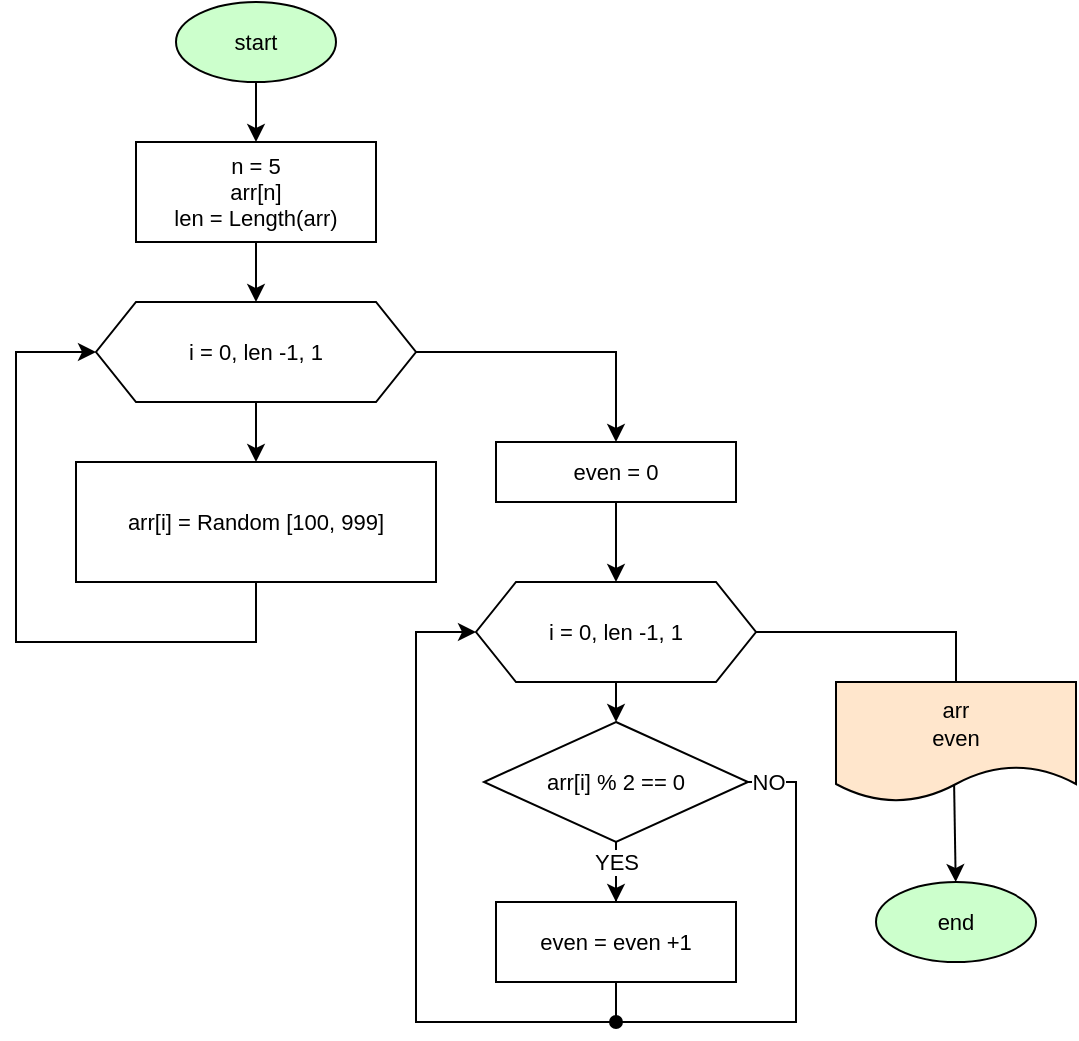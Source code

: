 <mxfile scale="1.2" border="0">
    <diagram id="Aivqml-ADPJbA_GyeIOO" name="Page-1">
        <mxGraphModel dx="1135" dy="551" grid="1" gridSize="10" guides="1" tooltips="1" connect="1" arrows="1" fold="1" page="1" pageScale="1" pageWidth="827" pageHeight="1169" background="#FFFFFF" math="0" shadow="0">
            <root>
                <mxCell id="0"/>
                <mxCell id="1" parent="0"/>
                <mxCell id="2" value="" style="edgeStyle=none;rounded=0;orthogonalLoop=1;jettySize=auto;html=1;fillColor=#FFFFFF;strokeColor=#000000;fontColor=#000000;labelBackgroundColor=none;" parent="1" source="3" target="5" edge="1">
                    <mxGeometry relative="1" as="geometry"/>
                </mxCell>
                <mxCell id="3" value="start" style="ellipse;whiteSpace=wrap;html=1;fillColor=#CCFFCC;strokeColor=#000000;fontColor=#000000;labelBackgroundColor=none;endArrow=classic;fontSize=11;rounded=0;" parent="1" vertex="1">
                    <mxGeometry x="260" y="60" width="80" height="40" as="geometry"/>
                </mxCell>
                <mxCell id="4" value="" style="edgeStyle=none;rounded=0;orthogonalLoop=1;jettySize=auto;html=1;fillColor=#FFFFFF;strokeColor=#000000;fontColor=#000000;labelBackgroundColor=none;" parent="1" source="5" target="8" edge="1">
                    <mxGeometry relative="1" as="geometry"/>
                </mxCell>
                <mxCell id="5" value="n = 5&lt;br&gt;arr[n]&lt;br&gt;len = Length(arr)" style="rounded=0;whiteSpace=wrap;html=1;fillColor=#FFFFFF;strokeColor=#000000;fontColor=#000000;labelBackgroundColor=none;endArrow=classic;fontSize=11;" parent="1" vertex="1">
                    <mxGeometry x="240" y="130" width="120" height="50" as="geometry"/>
                </mxCell>
                <mxCell id="6" value="" style="edgeStyle=none;rounded=0;orthogonalLoop=1;jettySize=auto;html=1;fillColor=#FFFFFF;strokeColor=#000000;fontColor=#000000;labelBackgroundColor=none;" parent="1" source="8" target="10" edge="1">
                    <mxGeometry relative="1" as="geometry"/>
                </mxCell>
                <mxCell id="7" style="edgeStyle=none;rounded=0;orthogonalLoop=1;jettySize=auto;html=1;exitX=1;exitY=0.5;exitDx=0;exitDy=0;fillColor=#FFFFFF;strokeColor=#000000;fontColor=#000000;labelBackgroundColor=none;" parent="1" source="8" target="22" edge="1">
                    <mxGeometry relative="1" as="geometry">
                        <mxPoint x="475" y="270" as="targetPoint"/>
                        <Array as="points">
                            <mxPoint x="480" y="235"/>
                        </Array>
                    </mxGeometry>
                </mxCell>
                <mxCell id="8" value="i = 0, len -1, 1" style="shape=hexagon;perimeter=hexagonPerimeter2;whiteSpace=wrap;html=1;fixedSize=1;fillColor=#FFFFFF;strokeColor=#000000;fontColor=#000000;labelBackgroundColor=none;endArrow=classic;fontSize=11;rounded=0;" parent="1" vertex="1">
                    <mxGeometry x="220" y="210" width="160" height="50" as="geometry"/>
                </mxCell>
                <mxCell id="9" style="edgeStyle=none;rounded=0;orthogonalLoop=1;jettySize=auto;html=1;exitX=0.5;exitY=1;exitDx=0;exitDy=0;entryX=0;entryY=0.5;entryDx=0;entryDy=0;fillColor=#FFFFFF;strokeColor=#000000;fontColor=#000000;labelBackgroundColor=none;" parent="1" source="10" target="8" edge="1">
                    <mxGeometry relative="1" as="geometry">
                        <Array as="points">
                            <mxPoint x="300" y="380"/>
                            <mxPoint x="180" y="380"/>
                            <mxPoint x="180" y="235"/>
                        </Array>
                    </mxGeometry>
                </mxCell>
                <mxCell id="10" value="arr[i] = Random [100, 999]" style="whiteSpace=wrap;html=1;fillColor=#FFFFFF;strokeColor=#000000;fontColor=#000000;labelBackgroundColor=none;endArrow=classic;fontSize=11;rounded=0;" parent="1" vertex="1">
                    <mxGeometry x="210" y="290" width="180" height="60" as="geometry"/>
                </mxCell>
                <mxCell id="11" value="" style="edgeStyle=none;rounded=0;orthogonalLoop=1;jettySize=auto;html=1;fillColor=#FFFFFF;strokeColor=#000000;fontColor=#000000;labelBackgroundColor=none;" parent="1" source="12" target="18" edge="1">
                    <mxGeometry relative="1" as="geometry"/>
                </mxCell>
                <mxCell id="12" value="&lt;span&gt;i = 0, len -1, 1&lt;/span&gt;" style="shape=hexagon;perimeter=hexagonPerimeter2;whiteSpace=wrap;html=1;fixedSize=1;fillColor=#FFFFFF;strokeColor=#000000;fontColor=#000000;labelBackgroundColor=none;endArrow=classic;fontSize=11;rounded=0;" parent="1" vertex="1">
                    <mxGeometry x="410" y="350" width="140" height="50" as="geometry"/>
                </mxCell>
                <mxCell id="13" value="" style="edgeStyle=none;rounded=0;orthogonalLoop=1;jettySize=auto;html=1;fillColor=#FFFFFF;strokeColor=#000000;fontColor=#000000;labelBackgroundColor=none;" parent="1" source="18" target="20" edge="1">
                    <mxGeometry relative="1" as="geometry"/>
                </mxCell>
                <mxCell id="15" style="edgeStyle=none;rounded=0;orthogonalLoop=1;jettySize=auto;html=1;exitX=1;exitY=0.5;exitDx=0;exitDy=0;entryX=0.5;entryY=0;entryDx=0;entryDy=0;fillColor=#FFFFFF;strokeColor=#000000;fontColor=#000000;labelBackgroundColor=none;" parent="1" source="12" target="24" edge="1">
                    <mxGeometry relative="1" as="geometry">
                        <Array as="points">
                            <mxPoint x="650" y="375"/>
                            <mxPoint x="650" y="450"/>
                        </Array>
                    </mxGeometry>
                </mxCell>
                <mxCell id="16" style="edgeStyle=none;rounded=0;orthogonalLoop=1;jettySize=auto;html=1;exitX=1;exitY=0.5;exitDx=0;exitDy=0;endArrow=oval;endFill=1;fillColor=#FFFFFF;strokeColor=#000000;fontColor=#000000;labelBackgroundColor=none;" parent="1" source="18" edge="1">
                    <mxGeometry relative="1" as="geometry">
                        <mxPoint x="480" y="570" as="targetPoint"/>
                        <Array as="points">
                            <mxPoint x="570" y="450"/>
                            <mxPoint x="570" y="570"/>
                        </Array>
                    </mxGeometry>
                </mxCell>
                <mxCell id="17" value="NO" style="edgeLabel;html=1;align=center;verticalAlign=middle;resizable=0;points=[];endArrow=classic;rounded=0;strokeColor=#000000;fillColor=#FFFFFF;fontColor=#000000;labelBackgroundColor=#FFFFFF;" parent="16" vertex="1" connectable="0">
                    <mxGeometry x="-0.949" y="-2" relative="1" as="geometry">
                        <mxPoint x="4" y="-2" as="offset"/>
                    </mxGeometry>
                </mxCell>
                <mxCell id="18" value="arr[i] % 2 == 0" style="rhombus;whiteSpace=wrap;html=1;fillColor=#FFFFFF;strokeColor=#000000;fontColor=#000000;labelBackgroundColor=none;endArrow=classic;fontSize=11;rounded=0;" parent="1" vertex="1">
                    <mxGeometry x="414" y="420" width="132" height="60" as="geometry"/>
                </mxCell>
                <mxCell id="19" style="edgeStyle=none;rounded=0;orthogonalLoop=1;jettySize=auto;html=1;entryX=0;entryY=0.5;entryDx=0;entryDy=0;exitX=0.5;exitY=1;exitDx=0;exitDy=0;fillColor=#FFFFFF;strokeColor=#000000;fontColor=#000000;labelBackgroundColor=none;" parent="1" source="20" target="12" edge="1">
                    <mxGeometry relative="1" as="geometry">
                        <Array as="points">
                            <mxPoint x="480" y="570"/>
                            <mxPoint x="380" y="570"/>
                            <mxPoint x="380" y="375"/>
                        </Array>
                    </mxGeometry>
                </mxCell>
                <mxCell id="51" value="" style="edgeStyle=none;html=1;labelBackgroundColor=#F0F0F0;fontFamily=Helvetica;fontSize=11;fontColor=#000000;endArrow=none;endFill=0;strokeColor=#000000;" parent="1" source="20" target="18" edge="1">
                    <mxGeometry relative="1" as="geometry"/>
                </mxCell>
                <mxCell id="52" value="YES" style="edgeLabel;html=1;align=center;verticalAlign=middle;resizable=0;points=[];fontSize=11;fontFamily=Helvetica;fontColor=#000000;labelBackgroundColor=#FFFFFF;" parent="51" vertex="1" connectable="0">
                    <mxGeometry x="0.607" relative="1" as="geometry">
                        <mxPoint y="4" as="offset"/>
                    </mxGeometry>
                </mxCell>
                <mxCell id="20" value="even = even +1" style="whiteSpace=wrap;html=1;fillColor=#FFFFFF;strokeColor=#000000;fontColor=#000000;labelBackgroundColor=none;endArrow=classic;fontSize=11;rounded=0;" parent="1" vertex="1">
                    <mxGeometry x="420" y="510" width="120" height="40" as="geometry"/>
                </mxCell>
                <mxCell id="21" value="" style="edgeStyle=none;rounded=0;orthogonalLoop=1;jettySize=auto;html=1;entryX=0.5;entryY=0;entryDx=0;entryDy=0;fillColor=#FFFFFF;strokeColor=#000000;fontColor=#000000;labelBackgroundColor=none;" parent="1" source="22" target="12" edge="1">
                    <mxGeometry relative="1" as="geometry"/>
                </mxCell>
                <mxCell id="22" value="even = 0" style="rounded=0;whiteSpace=wrap;html=1;fillColor=#FFFFFF;strokeColor=#000000;fontColor=#000000;labelBackgroundColor=none;endArrow=classic;fontSize=11;" parent="1" vertex="1">
                    <mxGeometry x="420" y="280" width="120" height="30" as="geometry"/>
                </mxCell>
                <mxCell id="23" value="" style="edgeStyle=none;rounded=0;orthogonalLoop=1;jettySize=auto;html=1;exitX=0.492;exitY=0.839;exitDx=0;exitDy=0;exitPerimeter=0;fillColor=#FFFFFF;strokeColor=#000000;fontColor=#000000;labelBackgroundColor=none;" parent="1" source="24" target="25" edge="1">
                    <mxGeometry relative="1" as="geometry"/>
                </mxCell>
                <mxCell id="24" value="arr&lt;br&gt;even" style="shape=document;whiteSpace=wrap;html=1;boundedLbl=1;fillColor=#FFE6CC;strokeColor=#000000;fontColor=#000000;labelBackgroundColor=none;endArrow=classic;fontSize=11;rounded=0;" parent="1" vertex="1">
                    <mxGeometry x="590" y="400" width="120" height="60" as="geometry"/>
                </mxCell>
                <mxCell id="25" value="end" style="ellipse;whiteSpace=wrap;html=1;fillColor=#CCFFCC;strokeColor=#000000;fontColor=#000000;labelBackgroundColor=none;endArrow=classic;fontSize=11;rounded=0;" parent="1" vertex="1">
                    <mxGeometry x="610" y="500" width="80" height="40" as="geometry"/>
                </mxCell>
            </root>
        </mxGraphModel>
    </diagram>
</mxfile>